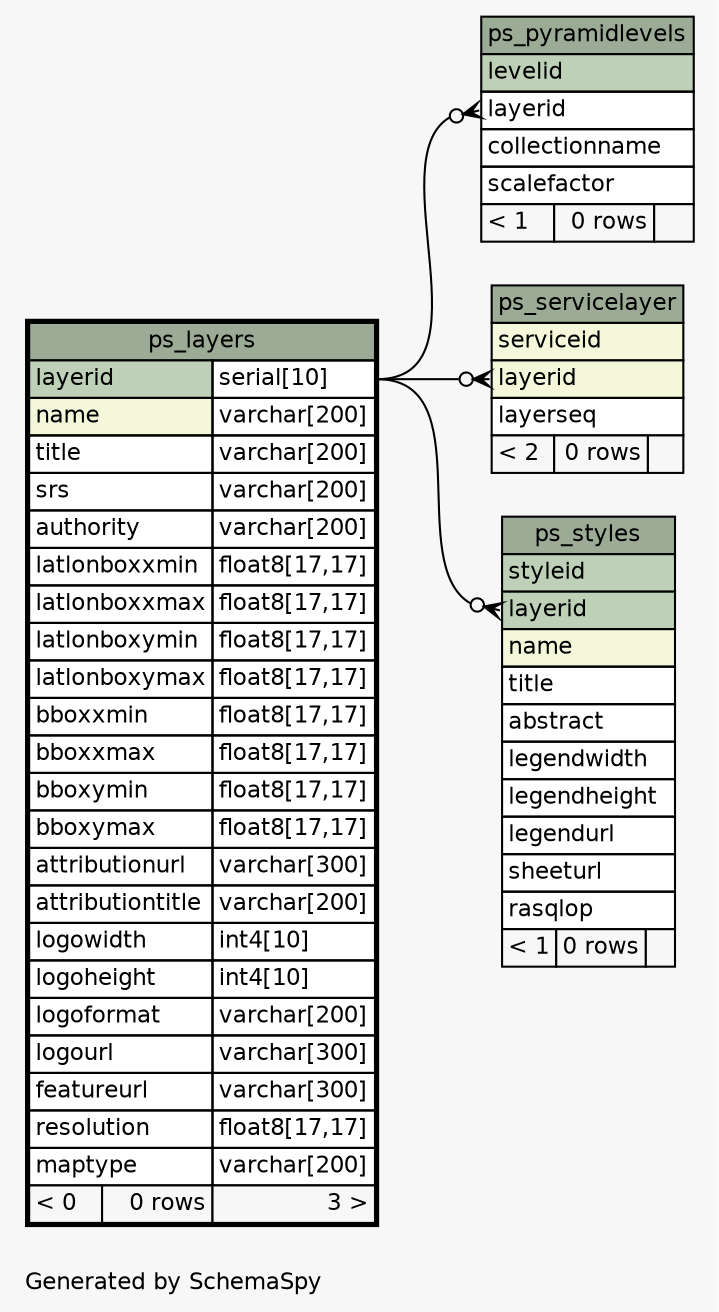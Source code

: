 // dot 2.26.3 on Linux 3.2.0-2-amd64
// SchemaSpy rev 590
digraph "oneDegreeRelationshipsDiagram" {
  graph [
    rankdir="RL"
    bgcolor="#f7f7f7"
    label="\nGenerated by SchemaSpy"
    labeljust="l"
    nodesep="0.18"
    ranksep="0.46"
    fontname="Helvetica"
    fontsize="11"
  ];
  node [
    fontname="Helvetica"
    fontsize="11"
    shape="plaintext"
  ];
  edge [
    arrowsize="0.8"
  ];
  "ps_pyramidlevels":"layerid":w -> "ps_layers":"layerid.type":e [arrowhead=none dir=back arrowtail=crowodot];
  "ps_servicelayer":"layerid":w -> "ps_layers":"layerid.type":e [arrowhead=none dir=back arrowtail=crowodot];
  "ps_styles":"layerid":w -> "ps_layers":"layerid.type":e [arrowhead=none dir=back arrowtail=crowodot];
  "ps_layers" [
    label=<
    <TABLE BORDER="2" CELLBORDER="1" CELLSPACING="0" BGCOLOR="#ffffff">
      <TR><TD COLSPAN="3" BGCOLOR="#9bab96" ALIGN="CENTER">ps_layers</TD></TR>
      <TR><TD PORT="layerid" COLSPAN="2" BGCOLOR="#bed1b8" ALIGN="LEFT">layerid</TD><TD PORT="layerid.type" ALIGN="LEFT">serial[10]</TD></TR>
      <TR><TD PORT="name" COLSPAN="2" BGCOLOR="#f4f7da" ALIGN="LEFT">name</TD><TD PORT="name.type" ALIGN="LEFT">varchar[200]</TD></TR>
      <TR><TD PORT="title" COLSPAN="2" ALIGN="LEFT">title</TD><TD PORT="title.type" ALIGN="LEFT">varchar[200]</TD></TR>
      <TR><TD PORT="srs" COLSPAN="2" ALIGN="LEFT">srs</TD><TD PORT="srs.type" ALIGN="LEFT">varchar[200]</TD></TR>
      <TR><TD PORT="authority" COLSPAN="2" ALIGN="LEFT">authority</TD><TD PORT="authority.type" ALIGN="LEFT">varchar[200]</TD></TR>
      <TR><TD PORT="latlonboxxmin" COLSPAN="2" ALIGN="LEFT">latlonboxxmin</TD><TD PORT="latlonboxxmin.type" ALIGN="LEFT">float8[17,17]</TD></TR>
      <TR><TD PORT="latlonboxxmax" COLSPAN="2" ALIGN="LEFT">latlonboxxmax</TD><TD PORT="latlonboxxmax.type" ALIGN="LEFT">float8[17,17]</TD></TR>
      <TR><TD PORT="latlonboxymin" COLSPAN="2" ALIGN="LEFT">latlonboxymin</TD><TD PORT="latlonboxymin.type" ALIGN="LEFT">float8[17,17]</TD></TR>
      <TR><TD PORT="latlonboxymax" COLSPAN="2" ALIGN="LEFT">latlonboxymax</TD><TD PORT="latlonboxymax.type" ALIGN="LEFT">float8[17,17]</TD></TR>
      <TR><TD PORT="bboxxmin" COLSPAN="2" ALIGN="LEFT">bboxxmin</TD><TD PORT="bboxxmin.type" ALIGN="LEFT">float8[17,17]</TD></TR>
      <TR><TD PORT="bboxxmax" COLSPAN="2" ALIGN="LEFT">bboxxmax</TD><TD PORT="bboxxmax.type" ALIGN="LEFT">float8[17,17]</TD></TR>
      <TR><TD PORT="bboxymin" COLSPAN="2" ALIGN="LEFT">bboxymin</TD><TD PORT="bboxymin.type" ALIGN="LEFT">float8[17,17]</TD></TR>
      <TR><TD PORT="bboxymax" COLSPAN="2" ALIGN="LEFT">bboxymax</TD><TD PORT="bboxymax.type" ALIGN="LEFT">float8[17,17]</TD></TR>
      <TR><TD PORT="attributionurl" COLSPAN="2" ALIGN="LEFT">attributionurl</TD><TD PORT="attributionurl.type" ALIGN="LEFT">varchar[300]</TD></TR>
      <TR><TD PORT="attributiontitle" COLSPAN="2" ALIGN="LEFT">attributiontitle</TD><TD PORT="attributiontitle.type" ALIGN="LEFT">varchar[200]</TD></TR>
      <TR><TD PORT="logowidth" COLSPAN="2" ALIGN="LEFT">logowidth</TD><TD PORT="logowidth.type" ALIGN="LEFT">int4[10]</TD></TR>
      <TR><TD PORT="logoheight" COLSPAN="2" ALIGN="LEFT">logoheight</TD><TD PORT="logoheight.type" ALIGN="LEFT">int4[10]</TD></TR>
      <TR><TD PORT="logoformat" COLSPAN="2" ALIGN="LEFT">logoformat</TD><TD PORT="logoformat.type" ALIGN="LEFT">varchar[200]</TD></TR>
      <TR><TD PORT="logourl" COLSPAN="2" ALIGN="LEFT">logourl</TD><TD PORT="logourl.type" ALIGN="LEFT">varchar[300]</TD></TR>
      <TR><TD PORT="featureurl" COLSPAN="2" ALIGN="LEFT">featureurl</TD><TD PORT="featureurl.type" ALIGN="LEFT">varchar[300]</TD></TR>
      <TR><TD PORT="resolution" COLSPAN="2" ALIGN="LEFT">resolution</TD><TD PORT="resolution.type" ALIGN="LEFT">float8[17,17]</TD></TR>
      <TR><TD PORT="maptype" COLSPAN="2" ALIGN="LEFT">maptype</TD><TD PORT="maptype.type" ALIGN="LEFT">varchar[200]</TD></TR>
      <TR><TD ALIGN="LEFT" BGCOLOR="#f7f7f7">&lt; 0</TD><TD ALIGN="RIGHT" BGCOLOR="#f7f7f7">0 rows</TD><TD ALIGN="RIGHT" BGCOLOR="#f7f7f7">3 &gt;</TD></TR>
    </TABLE>>
    URL="ps_layers.html"
    tooltip="ps_layers"
  ];
  "ps_pyramidlevels" [
    label=<
    <TABLE BORDER="0" CELLBORDER="1" CELLSPACING="0" BGCOLOR="#ffffff">
      <TR><TD COLSPAN="3" BGCOLOR="#9bab96" ALIGN="CENTER">ps_pyramidlevels</TD></TR>
      <TR><TD PORT="levelid" COLSPAN="3" BGCOLOR="#bed1b8" ALIGN="LEFT">levelid</TD></TR>
      <TR><TD PORT="layerid" COLSPAN="3" ALIGN="LEFT">layerid</TD></TR>
      <TR><TD PORT="collectionname" COLSPAN="3" ALIGN="LEFT">collectionname</TD></TR>
      <TR><TD PORT="scalefactor" COLSPAN="3" ALIGN="LEFT">scalefactor</TD></TR>
      <TR><TD ALIGN="LEFT" BGCOLOR="#f7f7f7">&lt; 1</TD><TD ALIGN="RIGHT" BGCOLOR="#f7f7f7">0 rows</TD><TD ALIGN="RIGHT" BGCOLOR="#f7f7f7">  </TD></TR>
    </TABLE>>
    URL="ps_pyramidlevels.html"
    tooltip="ps_pyramidlevels"
  ];
  "ps_servicelayer" [
    label=<
    <TABLE BORDER="0" CELLBORDER="1" CELLSPACING="0" BGCOLOR="#ffffff">
      <TR><TD COLSPAN="3" BGCOLOR="#9bab96" ALIGN="CENTER">ps_servicelayer</TD></TR>
      <TR><TD PORT="serviceid" COLSPAN="3" BGCOLOR="#f4f7da" ALIGN="LEFT">serviceid</TD></TR>
      <TR><TD PORT="layerid" COLSPAN="3" BGCOLOR="#f4f7da" ALIGN="LEFT">layerid</TD></TR>
      <TR><TD PORT="layerseq" COLSPAN="3" ALIGN="LEFT">layerseq</TD></TR>
      <TR><TD ALIGN="LEFT" BGCOLOR="#f7f7f7">&lt; 2</TD><TD ALIGN="RIGHT" BGCOLOR="#f7f7f7">0 rows</TD><TD ALIGN="RIGHT" BGCOLOR="#f7f7f7">  </TD></TR>
    </TABLE>>
    URL="ps_servicelayer.html"
    tooltip="ps_servicelayer"
  ];
  "ps_styles" [
    label=<
    <TABLE BORDER="0" CELLBORDER="1" CELLSPACING="0" BGCOLOR="#ffffff">
      <TR><TD COLSPAN="3" BGCOLOR="#9bab96" ALIGN="CENTER">ps_styles</TD></TR>
      <TR><TD PORT="styleid" COLSPAN="3" BGCOLOR="#bed1b8" ALIGN="LEFT">styleid</TD></TR>
      <TR><TD PORT="layerid" COLSPAN="3" BGCOLOR="#bed1b8" ALIGN="LEFT">layerid</TD></TR>
      <TR><TD PORT="name" COLSPAN="3" BGCOLOR="#f4f7da" ALIGN="LEFT">name</TD></TR>
      <TR><TD PORT="title" COLSPAN="3" ALIGN="LEFT">title</TD></TR>
      <TR><TD PORT="abstract" COLSPAN="3" ALIGN="LEFT">abstract</TD></TR>
      <TR><TD PORT="legendwidth" COLSPAN="3" ALIGN="LEFT">legendwidth</TD></TR>
      <TR><TD PORT="legendheight" COLSPAN="3" ALIGN="LEFT">legendheight</TD></TR>
      <TR><TD PORT="legendurl" COLSPAN="3" ALIGN="LEFT">legendurl</TD></TR>
      <TR><TD PORT="sheeturl" COLSPAN="3" ALIGN="LEFT">sheeturl</TD></TR>
      <TR><TD PORT="rasqlop" COLSPAN="3" ALIGN="LEFT">rasqlop</TD></TR>
      <TR><TD ALIGN="LEFT" BGCOLOR="#f7f7f7">&lt; 1</TD><TD ALIGN="RIGHT" BGCOLOR="#f7f7f7">0 rows</TD><TD ALIGN="RIGHT" BGCOLOR="#f7f7f7">  </TD></TR>
    </TABLE>>
    URL="ps_styles.html"
    tooltip="ps_styles"
  ];
}

